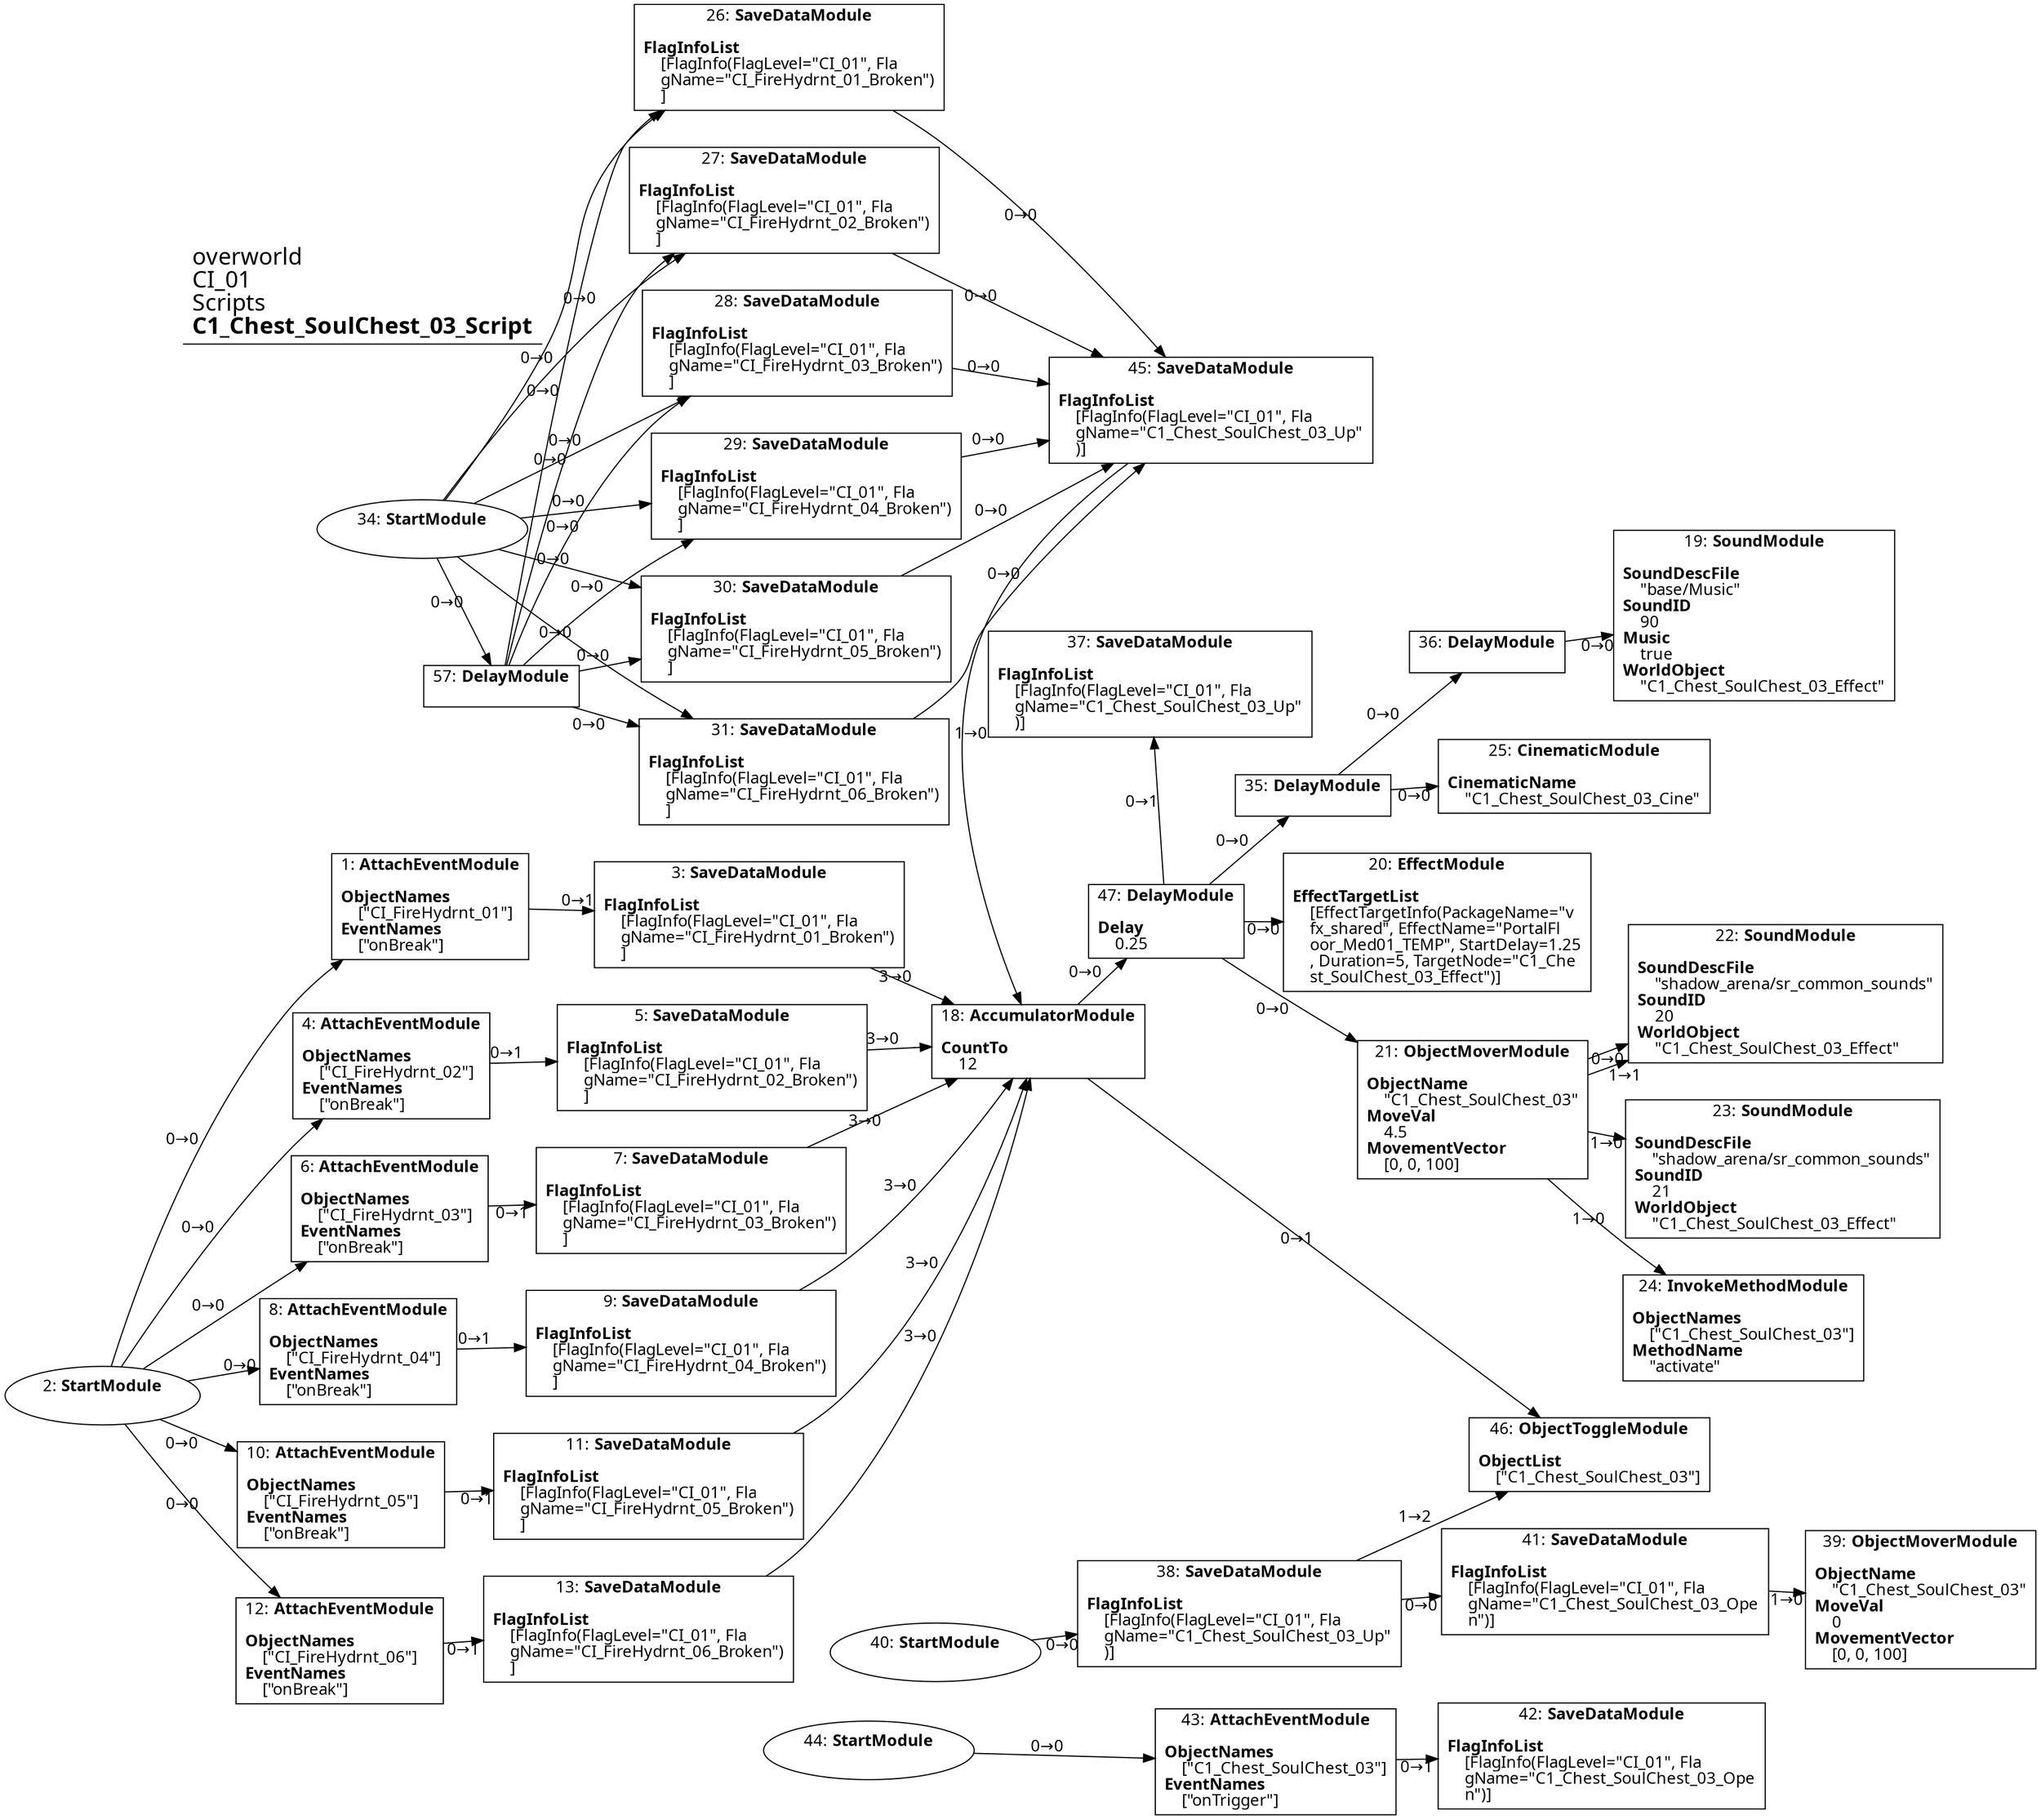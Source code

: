digraph {
    layout = fdp;
    overlap = prism;
    sep = "+16";
    splines = spline;

    node [ shape = box ];

    graph [ fontname = "Segoe UI" ];
    node [ fontname = "Segoe UI" ];
    edge [ fontname = "Segoe UI" ];

    1 [ label = <1: <b>AttachEventModule</b><br/><br/><b>ObjectNames</b><br align="left"/>    [&quot;CI_FireHydrnt_01&quot;]<br align="left"/><b>EventNames</b><br align="left"/>    [&quot;onBreak&quot;]<br align="left"/>> ];
    1 [ pos = "0.63600004,-1.2550001!" ];
    1 -> 3 [ label = "0→1" ];

    2 [ label = <2: <b>StartModule</b><br/><br/>> ];
    2 [ shape = oval ]
    2 [ pos = "0.010000001,-1.7930001!" ];
    2 -> 1 [ label = "0→0" ];
    2 -> 4 [ label = "0→0" ];
    2 -> 6 [ label = "0→0" ];
    2 -> 8 [ label = "0→0" ];
    2 -> 10 [ label = "0→0" ];
    2 -> 12 [ label = "0→0" ];

    3 [ label = <3: <b>SaveDataModule</b><br/><br/><b>FlagInfoList</b><br align="left"/>    [FlagInfo(FlagLevel=&quot;CI_01&quot;, Fla<br align="left"/>    gName=&quot;CI_FireHydrnt_01_Broken&quot;)<br align="left"/>    ]<br align="left"/>> ];
    3 [ pos = "0.87100005,-1.2320001!" ];
    3 -> 18 [ label = "3→0" ];

    4 [ label = <4: <b>AttachEventModule</b><br/><br/><b>ObjectNames</b><br align="left"/>    [&quot;CI_FireHydrnt_02&quot;]<br align="left"/><b>EventNames</b><br align="left"/>    [&quot;onBreak&quot;]<br align="left"/>> ];
    4 [ pos = "0.638,-1.417!" ];
    4 -> 5 [ label = "0→1" ];

    5 [ label = <5: <b>SaveDataModule</b><br/><br/><b>FlagInfoList</b><br align="left"/>    [FlagInfo(FlagLevel=&quot;CI_01&quot;, Fla<br align="left"/>    gName=&quot;CI_FireHydrnt_02_Broken&quot;)<br align="left"/>    ]<br align="left"/>> ];
    5 [ pos = "0.873,-1.394!" ];
    5 -> 18 [ label = "3→0" ];

    6 [ label = <6: <b>AttachEventModule</b><br/><br/><b>ObjectNames</b><br align="left"/>    [&quot;CI_FireHydrnt_03&quot;]<br align="left"/><b>EventNames</b><br align="left"/>    [&quot;onBreak&quot;]<br align="left"/>> ];
    6 [ pos = "0.633,-1.5760001!" ];
    6 -> 7 [ label = "0→1" ];

    7 [ label = <7: <b>SaveDataModule</b><br/><br/><b>FlagInfoList</b><br align="left"/>    [FlagInfo(FlagLevel=&quot;CI_01&quot;, Fla<br align="left"/>    gName=&quot;CI_FireHydrnt_03_Broken&quot;)<br align="left"/>    ]<br align="left"/>> ];
    7 [ pos = "0.87000006,-1.5530001!" ];
    7 -> 18 [ label = "3→0" ];

    8 [ label = <8: <b>AttachEventModule</b><br/><br/><b>ObjectNames</b><br align="left"/>    [&quot;CI_FireHydrnt_04&quot;]<br align="left"/><b>EventNames</b><br align="left"/>    [&quot;onBreak&quot;]<br align="left"/>> ];
    8 [ pos = "0.63000005,-1.7350001!" ];
    8 -> 9 [ label = "0→1" ];

    9 [ label = <9: <b>SaveDataModule</b><br/><br/><b>FlagInfoList</b><br align="left"/>    [FlagInfo(FlagLevel=&quot;CI_01&quot;, Fla<br align="left"/>    gName=&quot;CI_FireHydrnt_04_Broken&quot;)<br align="left"/>    ]<br align="left"/>> ];
    9 [ pos = "0.86500007,-1.7120001!" ];
    9 -> 18 [ label = "3→0" ];

    10 [ label = <10: <b>AttachEventModule</b><br/><br/><b>ObjectNames</b><br align="left"/>    [&quot;CI_FireHydrnt_05&quot;]<br align="left"/><b>EventNames</b><br align="left"/>    [&quot;onBreak&quot;]<br align="left"/>> ];
    10 [ pos = "0.62600005,-1.8930001!" ];
    10 -> 11 [ label = "0→1" ];

    11 [ label = <11: <b>SaveDataModule</b><br/><br/><b>FlagInfoList</b><br align="left"/>    [FlagInfo(FlagLevel=&quot;CI_01&quot;, Fla<br align="left"/>    gName=&quot;CI_FireHydrnt_05_Broken&quot;)<br align="left"/>    ]<br align="left"/>> ];
    11 [ pos = "0.86100006,-1.8700001!" ];
    11 -> 18 [ label = "3→0" ];

    12 [ label = <12: <b>AttachEventModule</b><br/><br/><b>ObjectNames</b><br align="left"/>    [&quot;CI_FireHydrnt_06&quot;]<br align="left"/><b>EventNames</b><br align="left"/>    [&quot;onBreak&quot;]<br align="left"/>> ];
    12 [ pos = "0.632,-2.049!" ];
    12 -> 13 [ label = "0→1" ];

    13 [ label = <13: <b>SaveDataModule</b><br/><br/><b>FlagInfoList</b><br align="left"/>    [FlagInfo(FlagLevel=&quot;CI_01&quot;, Fla<br align="left"/>    gName=&quot;CI_FireHydrnt_06_Broken&quot;)<br align="left"/>    ]<br align="left"/>> ];
    13 [ pos = "0.86700004,-2.026!" ];
    13 -> 18 [ label = "3→0" ];

    18 [ label = <18: <b>AccumulatorModule</b><br/><br/><b>CountTo</b><br align="left"/>    12<br align="left"/>> ];
    18 [ pos = "1.5300001,-1.5270001!" ];
    18 -> 46 [ label = "0→1" ];
    18 -> 47 [ label = "0→0" ];

    19 [ label = <19: <b>SoundModule</b><br/><br/><b>SoundDescFile</b><br align="left"/>    &quot;base/Music&quot;<br align="left"/><b>SoundID</b><br align="left"/>    90<br align="left"/><b>Music</b><br align="left"/>    true<br align="left"/><b>WorldObject</b><br align="left"/>    &quot;C1_Chest_SoulChest_03_Effect&quot;<br align="left"/>> ];
    19 [ pos = "2.3830001,-1.1140001!" ];

    20 [ label = <20: <b>EffectModule</b><br/><br/><b>EffectTargetList</b><br align="left"/>    [EffectTargetInfo(PackageName=&quot;v<br align="left"/>    fx_shared&quot;, EffectName=&quot;PortalFl<br align="left"/>    oor_Med01_TEMP&quot;, StartDelay=1.25<br align="left"/>    , Duration=5, TargetNode=&quot;C1_Che<br align="left"/>    st_SoulChest_03_Effect&quot;)]<br align="left"/>> ];
    20 [ pos = "2.0340002,-1.5270001!" ];

    21 [ label = <21: <b>ObjectMoverModule</b><br/><br/><b>ObjectName</b><br align="left"/>    &quot;C1_Chest_SoulChest_03&quot;<br align="left"/><b>MoveVal</b><br align="left"/>    4.5<br align="left"/><b>MovementVector</b><br align="left"/>    [0, 0, 100]<br align="left"/>> ];
    21 [ pos = "2.0270002,-1.7450001!" ];
    21 -> 22 [ label = "0→0" ];
    21 -> 23 [ label = "1→0" ];
    21 -> 22 [ label = "1→1" ];
    21 -> 24 [ label = "1→0" ];

    22 [ label = <22: <b>SoundModule</b><br/><br/><b>SoundDescFile</b><br align="left"/>    &quot;shadow_arena/sr_common_sounds&quot;<br align="left"/><b>SoundID</b><br align="left"/>    20<br align="left"/><b>WorldObject</b><br align="left"/>    &quot;C1_Chest_SoulChest_03_Effect&quot;<br align="left"/>> ];
    22 [ pos = "2.2700002,-1.6790001!" ];

    23 [ label = <23: <b>SoundModule</b><br/><br/><b>SoundDescFile</b><br align="left"/>    &quot;shadow_arena/sr_common_sounds&quot;<br align="left"/><b>SoundID</b><br align="left"/>    21<br align="left"/><b>WorldObject</b><br align="left"/>    &quot;C1_Chest_SoulChest_03_Effect&quot;<br align="left"/>> ];
    23 [ pos = "2.269,-1.815!" ];

    24 [ label = <24: <b>InvokeMethodModule</b><br/><br/><b>ObjectNames</b><br align="left"/>    [&quot;C1_Chest_SoulChest_03&quot;]<br align="left"/><b>MethodName</b><br align="left"/>    &quot;activate&quot;<br align="left"/>> ];
    24 [ pos = "2.2710001,-1.9510001!" ];

    25 [ label = <25: <b>CinematicModule</b><br/><br/><b>CinematicName</b><br align="left"/>    &quot;C1_Chest_SoulChest_03_Cine&quot;<br align="left"/>> ];
    25 [ pos = "2.196,-1.3440001!" ];

    26 [ label = <26: <b>SaveDataModule</b><br/><br/><b>FlagInfoList</b><br align="left"/>    [FlagInfo(FlagLevel=&quot;CI_01&quot;, Fla<br align="left"/>    gName=&quot;CI_FireHydrnt_01_Broken&quot;)<br align="left"/>    ]<br align="left"/>> ];
    26 [ pos = "0.86200005,-0.36!" ];
    26 -> 45 [ label = "0→0" ];

    27 [ label = <27: <b>SaveDataModule</b><br/><br/><b>FlagInfoList</b><br align="left"/>    [FlagInfo(FlagLevel=&quot;CI_01&quot;, Fla<br align="left"/>    gName=&quot;CI_FireHydrnt_02_Broken&quot;)<br align="left"/>    ]<br align="left"/>> ];
    27 [ pos = "0.86700004,-0.492!" ];
    27 -> 45 [ label = "0→0" ];

    28 [ label = <28: <b>SaveDataModule</b><br/><br/><b>FlagInfoList</b><br align="left"/>    [FlagInfo(FlagLevel=&quot;CI_01&quot;, Fla<br align="left"/>    gName=&quot;CI_FireHydrnt_03_Broken&quot;)<br align="left"/>    ]<br align="left"/>> ];
    28 [ pos = "0.87100005,-0.632!" ];
    28 -> 45 [ label = "0→0" ];

    29 [ label = <29: <b>SaveDataModule</b><br/><br/><b>FlagInfoList</b><br align="left"/>    [FlagInfo(FlagLevel=&quot;CI_01&quot;, Fla<br align="left"/>    gName=&quot;CI_FireHydrnt_04_Broken&quot;)<br align="left"/>    ]<br align="left"/>> ];
    29 [ pos = "0.87500006,-0.77300006!" ];
    29 -> 45 [ label = "0→0" ];

    30 [ label = <30: <b>SaveDataModule</b><br/><br/><b>FlagInfoList</b><br align="left"/>    [FlagInfo(FlagLevel=&quot;CI_01&quot;, Fla<br align="left"/>    gName=&quot;CI_FireHydrnt_05_Broken&quot;)<br align="left"/>    ]<br align="left"/>> ];
    30 [ pos = "0.87100005,-0.91200006!" ];
    30 -> 45 [ label = "0→0" ];

    31 [ label = <31: <b>SaveDataModule</b><br/><br/><b>FlagInfoList</b><br align="left"/>    [FlagInfo(FlagLevel=&quot;CI_01&quot;, Fla<br align="left"/>    gName=&quot;CI_FireHydrnt_06_Broken&quot;)<br align="left"/>    ]<br align="left"/>> ];
    31 [ pos = "0.873,-1.0500001!" ];
    31 -> 45 [ label = "0→0" ];

    34 [ label = <34: <b>StartModule</b><br/><br/>> ];
    34 [ shape = oval ]
    34 [ pos = "0.22900002,-0.735!" ];
    34 -> 26 [ label = "0→0" ];
    34 -> 27 [ label = "0→0" ];
    34 -> 28 [ label = "0→0" ];
    34 -> 29 [ label = "0→0" ];
    34 -> 30 [ label = "0→0" ];
    34 -> 31 [ label = "0→0" ];
    34 -> 57 [ label = "0→0" ];

    35 [ label = <35: <b>DelayModule</b><br/><br/>> ];
    35 [ pos = "2.028,-1.3440001!" ];
    35 -> 25 [ label = "0→0" ];
    35 -> 36 [ label = "0→0" ];

    36 [ label = <36: <b>DelayModule</b><br/><br/>> ];
    36 [ pos = "2.2050002,-1.1140001!" ];
    36 -> 19 [ label = "0→0" ];

    37 [ label = <37: <b>SaveDataModule</b><br/><br/><b>FlagInfoList</b><br align="left"/>    [FlagInfo(FlagLevel=&quot;CI_01&quot;, Fla<br align="left"/>    gName=&quot;C1_Chest_SoulChest_03_Up&quot;<br align="left"/>    )]<br align="left"/>> ];
    37 [ pos = "1.9510001,-1.1700001!" ];

    38 [ label = <38: <b>SaveDataModule</b><br/><br/><b>FlagInfoList</b><br align="left"/>    [FlagInfo(FlagLevel=&quot;CI_01&quot;, Fla<br align="left"/>    gName=&quot;C1_Chest_SoulChest_03_Up&quot;<br align="left"/>    )]<br align="left"/>> ];
    38 [ pos = "1.9790001,-2.3430002!" ];
    38 -> 41 [ label = "0→0" ];
    38 -> 46 [ label = "1→2" ];

    39 [ label = <39: <b>ObjectMoverModule</b><br/><br/><b>ObjectName</b><br align="left"/>    &quot;C1_Chest_SoulChest_03&quot;<br align="left"/><b>MoveVal</b><br align="left"/>    0<br align="left"/><b>MovementVector</b><br align="left"/>    [0, 0, 100]<br align="left"/>> ];
    39 [ pos = "2.4410002,-2.3660002!" ];

    40 [ label = <40: <b>StartModule</b><br/><br/>> ];
    40 [ shape = oval ]
    40 [ pos = "1.7600001,-2.3430002!" ];
    40 -> 38 [ label = "0→0" ];

    41 [ label = <41: <b>SaveDataModule</b><br/><br/><b>FlagInfoList</b><br align="left"/>    [FlagInfo(FlagLevel=&quot;CI_01&quot;, Fla<br align="left"/>    gName=&quot;C1_Chest_SoulChest_03_Ope<br align="left"/>    n&quot;)]<br align="left"/>> ];
    41 [ pos = "2.19,-2.3430002!" ];
    41 -> 39 [ label = "1→0" ];

    42 [ label = <42: <b>SaveDataModule</b><br/><br/><b>FlagInfoList</b><br align="left"/>    [FlagInfo(FlagLevel=&quot;CI_01&quot;, Fla<br align="left"/>    gName=&quot;C1_Chest_SoulChest_03_Ope<br align="left"/>    n&quot;)]<br align="left"/>> ];
    42 [ pos = "2.203,-2.522!" ];

    43 [ label = <43: <b>AttachEventModule</b><br/><br/><b>ObjectNames</b><br align="left"/>    [&quot;C1_Chest_SoulChest_03&quot;]<br align="left"/><b>EventNames</b><br align="left"/>    [&quot;onTrigger&quot;]<br align="left"/>> ];
    43 [ pos = "1.983,-2.545!" ];
    43 -> 42 [ label = "0→1" ];

    44 [ label = <44: <b>StartModule</b><br/><br/>> ];
    44 [ shape = oval ]
    44 [ pos = "1.7850001,-2.545!" ];
    44 -> 43 [ label = "0→0" ];

    45 [ label = <45: <b>SaveDataModule</b><br/><br/><b>FlagInfoList</b><br align="left"/>    [FlagInfo(FlagLevel=&quot;CI_01&quot;, Fla<br align="left"/>    gName=&quot;C1_Chest_SoulChest_03_Up&quot;<br align="left"/>    )]<br align="left"/>> ];
    45 [ pos = "1.3240001,-0.67!" ];
    45 -> 18 [ label = "1→0" ];

    46 [ label = <46: <b>ObjectToggleModule</b><br/><br/><b>ObjectList</b><br align="left"/>    [&quot;C1_Chest_SoulChest_03&quot;]<br align="left"/>> ];
    46 [ pos = "2.1850002,-2.14!" ];

    47 [ label = <47: <b>DelayModule</b><br/><br/><b>Delay</b><br align="left"/>    0.25<br align="left"/>> ];
    47 [ pos = "1.8420001,-1.5270001!" ];
    47 -> 21 [ label = "0→0" ];
    47 -> 20 [ label = "0→0" ];
    47 -> 37 [ label = "0→1" ];
    47 -> 35 [ label = "0→0" ];

    57 [ label = <57: <b>DelayModule</b><br/><br/>> ];
    57 [ pos = "0.48400003,-0.9620001!" ];
    57 -> 26 [ label = "0→0" ];
    57 -> 27 [ label = "0→0" ];
    57 -> 28 [ label = "0→0" ];
    57 -> 29 [ label = "0→0" ];
    57 -> 30 [ label = "0→0" ];
    57 -> 31 [ label = "0→0" ];

    title [ pos = "0.009000001,-0.35900003!" ];
    title [ shape = underline ];
    title [ label = <<font point-size="20">overworld<br align="left"/>CI_01<br align="left"/>Scripts<br align="left"/><b>C1_Chest_SoulChest_03_Script</b><br align="left"/></font>> ];
}
